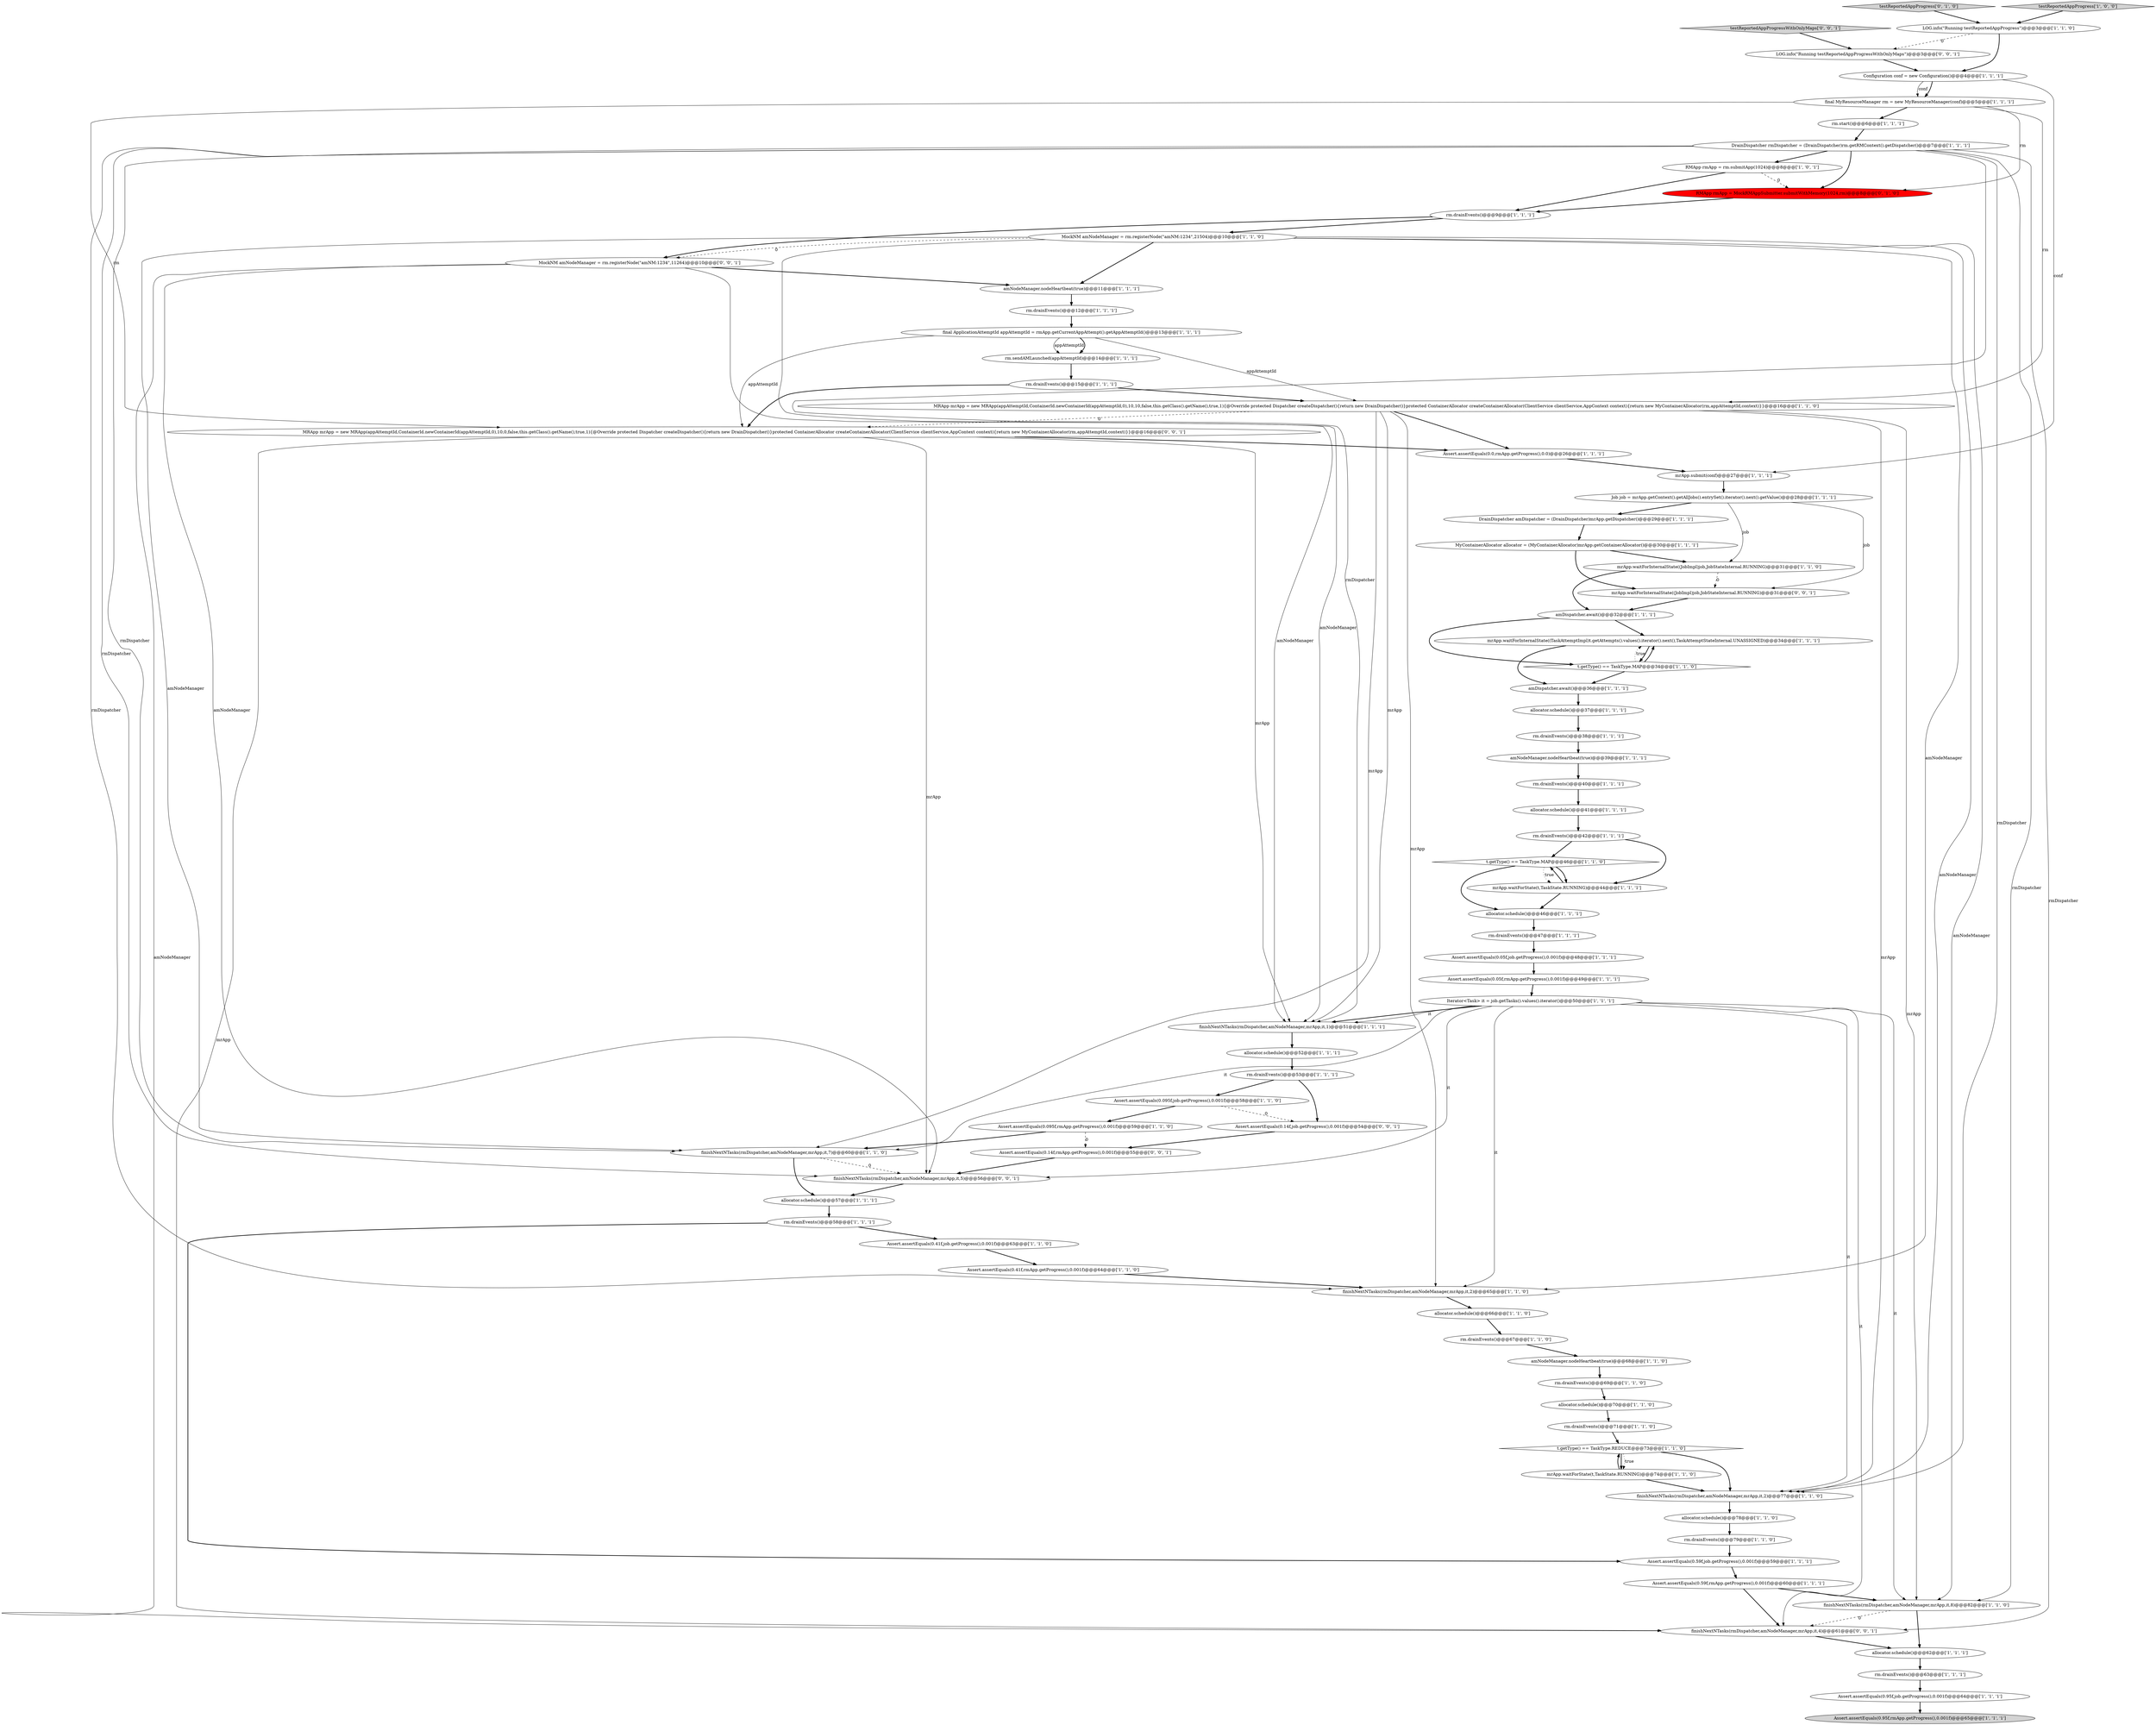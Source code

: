 digraph {
25 [style = filled, label = "amNodeManager.nodeHeartbeat(true)@@@68@@@['1', '1', '0']", fillcolor = white, shape = ellipse image = "AAA0AAABBB1BBB"];
76 [style = filled, label = "MockNM amNodeManager = rm.registerNode(\"amNM:1234\",11264)@@@10@@@['0', '0', '1']", fillcolor = white, shape = ellipse image = "AAA0AAABBB3BBB"];
19 [style = filled, label = "mrApp.waitForInternalState((TaskAttemptImpl)t.getAttempts().values().iterator().next(),TaskAttemptStateInternal.UNASSIGNED)@@@34@@@['1', '1', '1']", fillcolor = white, shape = ellipse image = "AAA0AAABBB1BBB"];
27 [style = filled, label = "rm.drainEvents()@@@69@@@['1', '1', '0']", fillcolor = white, shape = ellipse image = "AAA0AAABBB1BBB"];
18 [style = filled, label = "mrApp.waitForInternalState((JobImpl)job,JobStateInternal.RUNNING)@@@31@@@['1', '1', '0']", fillcolor = white, shape = ellipse image = "AAA0AAABBB1BBB"];
34 [style = filled, label = "rm.drainEvents()@@@12@@@['1', '1', '1']", fillcolor = white, shape = ellipse image = "AAA0AAABBB1BBB"];
11 [style = filled, label = "Job job = mrApp.getContext().getAllJobs().entrySet().iterator().next().getValue()@@@28@@@['1', '1', '1']", fillcolor = white, shape = ellipse image = "AAA0AAABBB1BBB"];
1 [style = filled, label = "allocator.schedule()@@@57@@@['1', '1', '1']", fillcolor = white, shape = ellipse image = "AAA0AAABBB1BBB"];
65 [style = filled, label = "Iterator<Task> it = job.getTasks().values().iterator()@@@50@@@['1', '1', '1']", fillcolor = white, shape = ellipse image = "AAA0AAABBB1BBB"];
39 [style = filled, label = "mrApp.submit(conf)@@@27@@@['1', '1', '1']", fillcolor = white, shape = ellipse image = "AAA0AAABBB1BBB"];
8 [style = filled, label = "allocator.schedule()@@@66@@@['1', '1', '0']", fillcolor = white, shape = ellipse image = "AAA0AAABBB1BBB"];
24 [style = filled, label = "Assert.assertEquals(0.05f,job.getProgress(),0.001f)@@@48@@@['1', '1', '1']", fillcolor = white, shape = ellipse image = "AAA0AAABBB1BBB"];
14 [style = filled, label = "finishNextNTasks(rmDispatcher,amNodeManager,mrApp,it,1)@@@51@@@['1', '1', '1']", fillcolor = white, shape = ellipse image = "AAA0AAABBB1BBB"];
59 [style = filled, label = "t.getType() == TaskType.MAP@@@46@@@['1', '1', '0']", fillcolor = white, shape = diamond image = "AAA0AAABBB1BBB"];
5 [style = filled, label = "rm.drainEvents()@@@67@@@['1', '1', '0']", fillcolor = white, shape = ellipse image = "AAA0AAABBB1BBB"];
53 [style = filled, label = "rm.drainEvents()@@@9@@@['1', '1', '1']", fillcolor = white, shape = ellipse image = "AAA0AAABBB1BBB"];
60 [style = filled, label = "rm.drainEvents()@@@40@@@['1', '1', '1']", fillcolor = white, shape = ellipse image = "AAA0AAABBB1BBB"];
70 [style = filled, label = "finishNextNTasks(rmDispatcher,amNodeManager,mrApp,it,4)@@@61@@@['0', '0', '1']", fillcolor = white, shape = ellipse image = "AAA0AAABBB3BBB"];
57 [style = filled, label = "final ApplicationAttemptId appAttemptId = rmApp.getCurrentAppAttempt().getAppAttemptId()@@@13@@@['1', '1', '1']", fillcolor = white, shape = ellipse image = "AAA0AAABBB1BBB"];
32 [style = filled, label = "rm.drainEvents()@@@47@@@['1', '1', '1']", fillcolor = white, shape = ellipse image = "AAA0AAABBB1BBB"];
21 [style = filled, label = "Assert.assertEquals(0.95f,rmApp.getProgress(),0.001f)@@@65@@@['1', '1', '1']", fillcolor = lightgray, shape = ellipse image = "AAA0AAABBB1BBB"];
75 [style = filled, label = "finishNextNTasks(rmDispatcher,amNodeManager,mrApp,it,5)@@@56@@@['0', '0', '1']", fillcolor = white, shape = ellipse image = "AAA0AAABBB3BBB"];
31 [style = filled, label = "t.getType() == TaskType.REDUCE@@@73@@@['1', '1', '0']", fillcolor = white, shape = diamond image = "AAA0AAABBB1BBB"];
20 [style = filled, label = "allocator.schedule()@@@70@@@['1', '1', '0']", fillcolor = white, shape = ellipse image = "AAA0AAABBB1BBB"];
43 [style = filled, label = "rm.drainEvents()@@@38@@@['1', '1', '1']", fillcolor = white, shape = ellipse image = "AAA0AAABBB1BBB"];
62 [style = filled, label = "finishNextNTasks(rmDispatcher,amNodeManager,mrApp,it,2)@@@77@@@['1', '1', '0']", fillcolor = white, shape = ellipse image = "AAA0AAABBB1BBB"];
63 [style = filled, label = "allocator.schedule()@@@37@@@['1', '1', '1']", fillcolor = white, shape = ellipse image = "AAA0AAABBB1BBB"];
28 [style = filled, label = "allocator.schedule()@@@78@@@['1', '1', '0']", fillcolor = white, shape = ellipse image = "AAA0AAABBB1BBB"];
74 [style = filled, label = "mrApp.waitForInternalState((JobImpl)job,JobStateInternal.RUNNING)@@@31@@@['0', '0', '1']", fillcolor = white, shape = ellipse image = "AAA0AAABBB3BBB"];
36 [style = filled, label = "rm.drainEvents()@@@71@@@['1', '1', '0']", fillcolor = white, shape = ellipse image = "AAA0AAABBB1BBB"];
6 [style = filled, label = "allocator.schedule()@@@41@@@['1', '1', '1']", fillcolor = white, shape = ellipse image = "AAA0AAABBB1BBB"];
42 [style = filled, label = "DrainDispatcher rmDispatcher = (DrainDispatcher)rm.getRMContext().getDispatcher()@@@7@@@['1', '1', '1']", fillcolor = white, shape = ellipse image = "AAA0AAABBB1BBB"];
56 [style = filled, label = "rm.sendAMLaunched(appAttemptId)@@@14@@@['1', '1', '1']", fillcolor = white, shape = ellipse image = "AAA0AAABBB1BBB"];
35 [style = filled, label = "rm.drainEvents()@@@42@@@['1', '1', '1']", fillcolor = white, shape = ellipse image = "AAA0AAABBB1BBB"];
26 [style = filled, label = "mrApp.waitForState(t,TaskState.RUNNING)@@@44@@@['1', '1', '1']", fillcolor = white, shape = ellipse image = "AAA0AAABBB1BBB"];
72 [style = filled, label = "Assert.assertEquals(0.14f,job.getProgress(),0.001f)@@@54@@@['0', '0', '1']", fillcolor = white, shape = ellipse image = "AAA0AAABBB3BBB"];
67 [style = filled, label = "RMApp rmApp = MockRMAppSubmitter.submitWithMemory(1024,rm)@@@8@@@['0', '1', '0']", fillcolor = red, shape = ellipse image = "AAA1AAABBB2BBB"];
37 [style = filled, label = "finishNextNTasks(rmDispatcher,amNodeManager,mrApp,it,7)@@@60@@@['1', '1', '0']", fillcolor = white, shape = ellipse image = "AAA0AAABBB1BBB"];
2 [style = filled, label = "mrApp.waitForState(t,TaskState.RUNNING)@@@74@@@['1', '1', '0']", fillcolor = white, shape = ellipse image = "AAA0AAABBB1BBB"];
16 [style = filled, label = "Assert.assertEquals(0.41f,rmApp.getProgress(),0.001f)@@@64@@@['1', '1', '0']", fillcolor = white, shape = ellipse image = "AAA0AAABBB1BBB"];
10 [style = filled, label = "Assert.assertEquals(0.59f,job.getProgress(),0.001f)@@@59@@@['1', '1', '1']", fillcolor = white, shape = ellipse image = "AAA0AAABBB1BBB"];
9 [style = filled, label = "Assert.assertEquals(0.59f,rmApp.getProgress(),0.001f)@@@60@@@['1', '1', '1']", fillcolor = white, shape = ellipse image = "AAA0AAABBB1BBB"];
50 [style = filled, label = "amNodeManager.nodeHeartbeat(true)@@@11@@@['1', '1', '1']", fillcolor = white, shape = ellipse image = "AAA0AAABBB1BBB"];
66 [style = filled, label = "finishNextNTasks(rmDispatcher,amNodeManager,mrApp,it,2)@@@65@@@['1', '1', '0']", fillcolor = white, shape = ellipse image = "AAA0AAABBB1BBB"];
77 [style = filled, label = "Assert.assertEquals(0.14f,rmApp.getProgress(),0.001f)@@@55@@@['0', '0', '1']", fillcolor = white, shape = ellipse image = "AAA0AAABBB3BBB"];
61 [style = filled, label = "Assert.assertEquals(0.095f,rmApp.getProgress(),0.001f)@@@59@@@['1', '1', '0']", fillcolor = white, shape = ellipse image = "AAA0AAABBB1BBB"];
23 [style = filled, label = "rm.drainEvents()@@@63@@@['1', '1', '1']", fillcolor = white, shape = ellipse image = "AAA0AAABBB1BBB"];
15 [style = filled, label = "amDispatcher.await()@@@32@@@['1', '1', '1']", fillcolor = white, shape = ellipse image = "AAA0AAABBB1BBB"];
68 [style = filled, label = "testReportedAppProgress['0', '1', '0']", fillcolor = lightgray, shape = diamond image = "AAA0AAABBB2BBB"];
58 [style = filled, label = "DrainDispatcher amDispatcher = (DrainDispatcher)mrApp.getDispatcher()@@@29@@@['1', '1', '1']", fillcolor = white, shape = ellipse image = "AAA0AAABBB1BBB"];
3 [style = filled, label = "Assert.assertEquals(0.95f,job.getProgress(),0.001f)@@@64@@@['1', '1', '1']", fillcolor = white, shape = ellipse image = "AAA0AAABBB1BBB"];
51 [style = filled, label = "allocator.schedule()@@@52@@@['1', '1', '1']", fillcolor = white, shape = ellipse image = "AAA0AAABBB1BBB"];
71 [style = filled, label = "testReportedAppProgressWithOnlyMaps['0', '0', '1']", fillcolor = lightgray, shape = diamond image = "AAA0AAABBB3BBB"];
22 [style = filled, label = "Assert.assertEquals(0.095f,job.getProgress(),0.001f)@@@58@@@['1', '1', '0']", fillcolor = white, shape = ellipse image = "AAA0AAABBB1BBB"];
30 [style = filled, label = "Assert.assertEquals(0.41f,job.getProgress(),0.001f)@@@63@@@['1', '1', '0']", fillcolor = white, shape = ellipse image = "AAA0AAABBB1BBB"];
4 [style = filled, label = "testReportedAppProgress['1', '0', '0']", fillcolor = lightgray, shape = diamond image = "AAA0AAABBB1BBB"];
55 [style = filled, label = "rm.drainEvents()@@@15@@@['1', '1', '1']", fillcolor = white, shape = ellipse image = "AAA0AAABBB1BBB"];
69 [style = filled, label = "LOG.info(\"Running testReportedAppProgressWithOnlyMaps\")@@@3@@@['0', '0', '1']", fillcolor = white, shape = ellipse image = "AAA0AAABBB3BBB"];
33 [style = filled, label = "Assert.assertEquals(0.05f,rmApp.getProgress(),0.001f)@@@49@@@['1', '1', '1']", fillcolor = white, shape = ellipse image = "AAA0AAABBB1BBB"];
44 [style = filled, label = "RMApp rmApp = rm.submitApp(1024)@@@8@@@['1', '0', '1']", fillcolor = white, shape = ellipse image = "AAA0AAABBB1BBB"];
47 [style = filled, label = "rm.drainEvents()@@@58@@@['1', '1', '1']", fillcolor = white, shape = ellipse image = "AAA0AAABBB1BBB"];
12 [style = filled, label = "rm.drainEvents()@@@53@@@['1', '1', '1']", fillcolor = white, shape = ellipse image = "AAA0AAABBB1BBB"];
52 [style = filled, label = "allocator.schedule()@@@46@@@['1', '1', '1']", fillcolor = white, shape = ellipse image = "AAA0AAABBB1BBB"];
45 [style = filled, label = "t.getType() == TaskType.MAP@@@34@@@['1', '1', '0']", fillcolor = white, shape = diamond image = "AAA0AAABBB1BBB"];
49 [style = filled, label = "rm.start()@@@6@@@['1', '1', '1']", fillcolor = white, shape = ellipse image = "AAA0AAABBB1BBB"];
73 [style = filled, label = "MRApp mrApp = new MRApp(appAttemptId,ContainerId.newContainerId(appAttemptId,0),10,0,false,this.getClass().getName(),true,1){@Override protected Dispatcher createDispatcher(){return new DrainDispatcher()}protected ContainerAllocator createContainerAllocator(ClientService clientService,AppContext context){return new MyContainerAllocator(rm,appAttemptId,context)}}@@@16@@@['0', '0', '1']", fillcolor = white, shape = ellipse image = "AAA0AAABBB3BBB"];
17 [style = filled, label = "Assert.assertEquals(0.0,rmApp.getProgress(),0.0)@@@26@@@['1', '1', '1']", fillcolor = white, shape = ellipse image = "AAA0AAABBB1BBB"];
46 [style = filled, label = "allocator.schedule()@@@62@@@['1', '1', '1']", fillcolor = white, shape = ellipse image = "AAA0AAABBB1BBB"];
0 [style = filled, label = "final MyResourceManager rm = new MyResourceManager(conf)@@@5@@@['1', '1', '1']", fillcolor = white, shape = ellipse image = "AAA0AAABBB1BBB"];
13 [style = filled, label = "MyContainerAllocator allocator = (MyContainerAllocator)mrApp.getContainerAllocator()@@@30@@@['1', '1', '1']", fillcolor = white, shape = ellipse image = "AAA0AAABBB1BBB"];
40 [style = filled, label = "LOG.info(\"Running testReportedAppProgress\")@@@3@@@['1', '1', '0']", fillcolor = white, shape = ellipse image = "AAA0AAABBB1BBB"];
38 [style = filled, label = "amDispatcher.await()@@@36@@@['1', '1', '1']", fillcolor = white, shape = ellipse image = "AAA0AAABBB1BBB"];
41 [style = filled, label = "MRApp mrApp = new MRApp(appAttemptId,ContainerId.newContainerId(appAttemptId,0),10,10,false,this.getClass().getName(),true,1){@Override protected Dispatcher createDispatcher(){return new DrainDispatcher()}protected ContainerAllocator createContainerAllocator(ClientService clientService,AppContext context){return new MyContainerAllocator(rm,appAttemptId,context)}}@@@16@@@['1', '1', '0']", fillcolor = white, shape = ellipse image = "AAA0AAABBB1BBB"];
48 [style = filled, label = "MockNM amNodeManager = rm.registerNode(\"amNM:1234\",21504)@@@10@@@['1', '1', '0']", fillcolor = white, shape = ellipse image = "AAA0AAABBB1BBB"];
29 [style = filled, label = "Configuration conf = new Configuration()@@@4@@@['1', '1', '1']", fillcolor = white, shape = ellipse image = "AAA0AAABBB1BBB"];
64 [style = filled, label = "rm.drainEvents()@@@79@@@['1', '1', '0']", fillcolor = white, shape = ellipse image = "AAA0AAABBB1BBB"];
7 [style = filled, label = "finishNextNTasks(rmDispatcher,amNodeManager,mrApp,it,8)@@@82@@@['1', '1', '0']", fillcolor = white, shape = ellipse image = "AAA0AAABBB1BBB"];
54 [style = filled, label = "amNodeManager.nodeHeartbeat(true)@@@39@@@['1', '1', '1']", fillcolor = white, shape = ellipse image = "AAA0AAABBB1BBB"];
65->75 [style = solid, label="it"];
61->37 [style = bold, label=""];
6->35 [style = bold, label=""];
42->66 [style = solid, label="rmDispatcher"];
48->62 [style = solid, label="amNodeManager"];
48->76 [style = dashed, label="0"];
29->0 [style = bold, label=""];
73->70 [style = solid, label="mrApp"];
0->41 [style = solid, label="rm"];
47->10 [style = bold, label=""];
16->66 [style = bold, label=""];
9->7 [style = bold, label=""];
44->53 [style = bold, label=""];
65->14 [style = bold, label=""];
48->7 [style = solid, label="amNodeManager"];
65->37 [style = solid, label="it"];
9->70 [style = bold, label=""];
76->75 [style = solid, label="amNodeManager"];
29->0 [style = solid, label="conf"];
42->44 [style = bold, label=""];
57->41 [style = solid, label="appAttemptId"];
45->38 [style = bold, label=""];
41->7 [style = solid, label="mrApp"];
60->6 [style = bold, label=""];
42->67 [style = bold, label=""];
12->22 [style = bold, label=""];
59->26 [style = bold, label=""];
53->48 [style = bold, label=""];
2->31 [style = bold, label=""];
63->43 [style = bold, label=""];
42->37 [style = solid, label="rmDispatcher"];
41->66 [style = solid, label="mrApp"];
55->41 [style = bold, label=""];
22->72 [style = dashed, label="0"];
7->46 [style = bold, label=""];
54->60 [style = bold, label=""];
37->1 [style = bold, label=""];
66->8 [style = bold, label=""];
36->31 [style = bold, label=""];
72->77 [style = bold, label=""];
18->15 [style = bold, label=""];
77->75 [style = bold, label=""];
42->62 [style = solid, label="rmDispatcher"];
48->50 [style = bold, label=""];
73->17 [style = bold, label=""];
31->2 [style = bold, label=""];
23->3 [style = bold, label=""];
41->37 [style = solid, label="mrApp"];
67->53 [style = bold, label=""];
73->14 [style = solid, label="mrApp"];
5->25 [style = bold, label=""];
57->56 [style = solid, label="appAttemptId"];
25->27 [style = bold, label=""];
64->10 [style = bold, label=""];
17->39 [style = bold, label=""];
65->14 [style = solid, label="it"];
22->61 [style = bold, label=""];
65->7 [style = solid, label="it"];
62->28 [style = bold, label=""];
41->14 [style = solid, label="mrApp"];
48->37 [style = solid, label="amNodeManager"];
33->65 [style = bold, label=""];
76->50 [style = bold, label=""];
19->38 [style = bold, label=""];
27->20 [style = bold, label=""];
11->58 [style = bold, label=""];
44->67 [style = dashed, label="0"];
37->75 [style = dashed, label="0"];
13->18 [style = bold, label=""];
42->14 [style = solid, label="rmDispatcher"];
40->29 [style = bold, label=""];
50->34 [style = bold, label=""];
34->57 [style = bold, label=""];
11->18 [style = solid, label="job"];
61->77 [style = dashed, label="0"];
0->73 [style = solid, label="rm"];
51->12 [style = bold, label=""];
76->70 [style = solid, label="amNodeManager"];
13->74 [style = bold, label=""];
70->46 [style = bold, label=""];
68->40 [style = bold, label=""];
53->76 [style = bold, label=""];
15->19 [style = bold, label=""];
35->59 [style = bold, label=""];
41->73 [style = dashed, label="0"];
42->70 [style = solid, label="rmDispatcher"];
24->33 [style = bold, label=""];
26->52 [style = bold, label=""];
19->45 [style = bold, label=""];
28->64 [style = bold, label=""];
40->69 [style = dashed, label="0"];
48->66 [style = solid, label="amNodeManager"];
76->14 [style = solid, label="amNodeManager"];
0->49 [style = bold, label=""];
7->70 [style = dashed, label="0"];
45->19 [style = dotted, label="true"];
12->72 [style = bold, label=""];
31->2 [style = dotted, label="true"];
3->21 [style = bold, label=""];
10->9 [style = bold, label=""];
26->59 [style = bold, label=""];
43->54 [style = bold, label=""];
35->26 [style = bold, label=""];
46->23 [style = bold, label=""];
20->36 [style = bold, label=""];
74->15 [style = bold, label=""];
73->75 [style = solid, label="mrApp"];
58->13 [style = bold, label=""];
65->70 [style = solid, label="it"];
4->40 [style = bold, label=""];
49->42 [style = bold, label=""];
15->45 [style = bold, label=""];
42->7 [style = solid, label="rmDispatcher"];
18->74 [style = dashed, label="0"];
55->73 [style = bold, label=""];
65->62 [style = solid, label="it"];
48->14 [style = solid, label="amNodeManager"];
59->52 [style = bold, label=""];
14->51 [style = bold, label=""];
0->67 [style = solid, label="rm"];
39->11 [style = bold, label=""];
71->69 [style = bold, label=""];
47->30 [style = bold, label=""];
57->56 [style = bold, label=""];
41->62 [style = solid, label="mrApp"];
57->73 [style = solid, label="appAttemptId"];
41->17 [style = bold, label=""];
1->47 [style = bold, label=""];
75->1 [style = bold, label=""];
8->5 [style = bold, label=""];
52->32 [style = bold, label=""];
45->19 [style = bold, label=""];
59->26 [style = dotted, label="true"];
38->63 [style = bold, label=""];
65->66 [style = solid, label="it"];
42->75 [style = solid, label="rmDispatcher"];
11->74 [style = solid, label="job"];
30->16 [style = bold, label=""];
31->62 [style = bold, label=""];
32->24 [style = bold, label=""];
29->39 [style = solid, label="conf"];
69->29 [style = bold, label=""];
56->55 [style = bold, label=""];
2->62 [style = bold, label=""];
}
